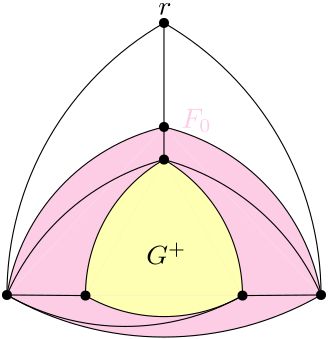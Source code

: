 <?xml version="1.0"?>
<!DOCTYPE ipe SYSTEM "ipe.dtd">
<ipe version="70206" creator="Ipe 7.2.7">
<info created="D:20190521114737" modified="D:20190522105602"/>
<ipestyle name="basic">
<symbol name="arrow/arc(spx)">
<path stroke="sym-stroke" fill="sym-stroke" pen="sym-pen">
0 0 m
-1 0.333 l
-1 -0.333 l
h
</path>
</symbol>
<symbol name="arrow/farc(spx)">
<path stroke="sym-stroke" fill="white" pen="sym-pen">
0 0 m
-1 0.333 l
-1 -0.333 l
h
</path>
</symbol>
<symbol name="arrow/ptarc(spx)">
<path stroke="sym-stroke" fill="sym-stroke" pen="sym-pen">
0 0 m
-1 0.333 l
-0.8 0 l
-1 -0.333 l
h
</path>
</symbol>
<symbol name="arrow/fptarc(spx)">
<path stroke="sym-stroke" fill="white" pen="sym-pen">
0 0 m
-1 0.333 l
-0.8 0 l
-1 -0.333 l
h
</path>
</symbol>
<symbol name="mark/circle(sx)" transformations="translations">
<path fill="sym-stroke">
0.6 0 0 0.6 0 0 e
0.4 0 0 0.4 0 0 e
</path>
</symbol>
<symbol name="mark/disk(sx)" transformations="translations">
<path fill="sym-stroke">
0.6 0 0 0.6 0 0 e
</path>
</symbol>
<symbol name="mark/fdisk(sfx)" transformations="translations">
<group>
<path fill="sym-fill">
0.5 0 0 0.5 0 0 e
</path>
<path fill="sym-stroke" fillrule="eofill">
0.6 0 0 0.6 0 0 e
0.4 0 0 0.4 0 0 e
</path>
</group>
</symbol>
<symbol name="mark/box(sx)" transformations="translations">
<path fill="sym-stroke" fillrule="eofill">
-0.6 -0.6 m
0.6 -0.6 l
0.6 0.6 l
-0.6 0.6 l
h
-0.4 -0.4 m
0.4 -0.4 l
0.4 0.4 l
-0.4 0.4 l
h
</path>
</symbol>
<symbol name="mark/square(sx)" transformations="translations">
<path fill="sym-stroke">
-0.6 -0.6 m
0.6 -0.6 l
0.6 0.6 l
-0.6 0.6 l
h
</path>
</symbol>
<symbol name="mark/fsquare(sfx)" transformations="translations">
<group>
<path fill="sym-fill">
-0.5 -0.5 m
0.5 -0.5 l
0.5 0.5 l
-0.5 0.5 l
h
</path>
<path fill="sym-stroke" fillrule="eofill">
-0.6 -0.6 m
0.6 -0.6 l
0.6 0.6 l
-0.6 0.6 l
h
-0.4 -0.4 m
0.4 -0.4 l
0.4 0.4 l
-0.4 0.4 l
h
</path>
</group>
</symbol>
<symbol name="mark/cross(sx)" transformations="translations">
<group>
<path fill="sym-stroke">
-0.43 -0.57 m
0.57 0.43 l
0.43 0.57 l
-0.57 -0.43 l
h
</path>
<path fill="sym-stroke">
-0.43 0.57 m
0.57 -0.43 l
0.43 -0.57 l
-0.57 0.43 l
h
</path>
</group>
</symbol>
<symbol name="arrow/fnormal(spx)">
<path stroke="sym-stroke" fill="white" pen="sym-pen">
0 0 m
-1 0.333 l
-1 -0.333 l
h
</path>
</symbol>
<symbol name="arrow/pointed(spx)">
<path stroke="sym-stroke" fill="sym-stroke" pen="sym-pen">
0 0 m
-1 0.333 l
-0.8 0 l
-1 -0.333 l
h
</path>
</symbol>
<symbol name="arrow/fpointed(spx)">
<path stroke="sym-stroke" fill="white" pen="sym-pen">
0 0 m
-1 0.333 l
-0.8 0 l
-1 -0.333 l
h
</path>
</symbol>
<symbol name="arrow/linear(spx)">
<path stroke="sym-stroke" pen="sym-pen">
-1 0.333 m
0 0 l
-1 -0.333 l
</path>
</symbol>
<symbol name="arrow/fdouble(spx)">
<path stroke="sym-stroke" fill="white" pen="sym-pen">
0 0 m
-1 0.333 l
-1 -0.333 l
h
-1 0 m
-2 0.333 l
-2 -0.333 l
h
</path>
</symbol>
<symbol name="arrow/double(spx)">
<path stroke="sym-stroke" fill="sym-stroke" pen="sym-pen">
0 0 m
-1 0.333 l
-1 -0.333 l
h
-1 0 m
-2 0.333 l
-2 -0.333 l
h
</path>
</symbol>
<pen name="heavier" value="0.8"/>
<pen name="fat" value="1.2"/>
<pen name="ultrafat" value="2"/>
<symbolsize name="large" value="5"/>
<symbolsize name="small" value="2"/>
<symbolsize name="tiny" value="1.1"/>
<arrowsize name="large" value="10"/>
<arrowsize name="small" value="5"/>
<arrowsize name="tiny" value="3"/>
<color name="red" value="1 0 0"/>
<color name="green" value="0 1 0"/>
<color name="blue" value="0 0 1"/>
<color name="yellow" value="1 1 0"/>
<color name="orange" value="1 0.647 0"/>
<color name="gold" value="1 0.843 0"/>
<color name="purple" value="0.627 0.125 0.941"/>
<color name="gray" value="0.745"/>
<color name="brown" value="0.647 0.165 0.165"/>
<color name="navy" value="0 0 0.502"/>
<color name="pink" value="1 0.753 0.796"/>
<color name="seagreen" value="0.18 0.545 0.341"/>
<color name="turquoise" value="0.251 0.878 0.816"/>
<color name="violet" value="0.933 0.51 0.933"/>
<color name="darkblue" value="0 0 0.545"/>
<color name="darkcyan" value="0 0.545 0.545"/>
<color name="darkgray" value="0.663"/>
<color name="darkgreen" value="0 0.392 0"/>
<color name="darkmagenta" value="0.545 0 0.545"/>
<color name="darkorange" value="1 0.549 0"/>
<color name="darkred" value="0.545 0 0"/>
<color name="lightblue" value="0.678 0.847 0.902"/>
<color name="lightcyan" value="0.878 1 1"/>
<color name="lightgray" value="0.827"/>
<color name="lightgreen" value="0.565 0.933 0.565"/>
<color name="lightyellow" value="1 1 0.878"/>
<dashstyle name="dashed" value="[4] 0"/>
<dashstyle name="dotted" value="[1 3] 0"/>
<dashstyle name="dash dotted" value="[4 2 1 2] 0"/>
<dashstyle name="dash dot dotted" value="[4 2 1 2 1 2] 0"/>
<textsize name="large" value="\large"/>
<textsize name="small" value="\small"/>
<textsize name="tiny" value="\tiny"/>
<textsize name="Large" value="\Large"/>
<textsize name="LARGE" value="\LARGE"/>
<textsize name="huge" value="\huge"/>
<textsize name="Huge" value="\Huge"/>
<textsize name="footnote" value="\footnotesize"/>
<textstyle name="center" begin="\begin{center}" end="\end{center}"/>
<textstyle name="itemize" begin="\begin{itemize}" end="\end{itemize}"/>
<textstyle name="item" begin="\begin{itemize}\item{}" end="\end{itemize}"/>
<gridsize name="4 pts" value="4"/>
<gridsize name="8 pts (~3 mm)" value="8"/>
<gridsize name="16 pts (~6 mm)" value="16"/>
<gridsize name="32 pts (~12 mm)" value="32"/>
<gridsize name="10 pts (~3.5 mm)" value="10"/>
<gridsize name="20 pts (~7 mm)" value="20"/>
<gridsize name="14 pts (~5 mm)" value="14"/>
<gridsize name="28 pts (~10 mm)" value="28"/>
<gridsize name="56 pts (~20 mm)" value="56"/>
<anglesize name="90 deg" value="90"/>
<anglesize name="60 deg" value="60"/>
<anglesize name="45 deg" value="45"/>
<anglesize name="30 deg" value="30"/>
<anglesize name="22.5 deg" value="22.5"/>
<opacity name="10%" value="0.1"/>
<opacity name="30%" value="0.3"/>
<opacity name="50%" value="0.5"/>
<opacity name="75%" value="0.75"/>
<tiling name="falling" angle="-60" step="4" width="1"/>
<tiling name="rising" angle="30" step="4" width="1"/>
</ipestyle>
<ipestyle name="brew">
<color name="aliceblue" value="0.941 0.973 1"/>
<color name="brew1" value="0.552 0.827 0.78"/>
<color name="brew2" value="1 1 0.701"/>
<color name="brew3" value="0.745 0.729 0.854"/>
<color name="brew4" value="0.984 0.501 0.447"/>
<color name="brew5" value="0.501 0.694 0.827"/>
<color name="brew6" value="0.992 0.705 0.384"/>
<color name="brew7" value="0.701 0.87 0.411"/>
<color name="brew8" value="0.988 0.803 0.898"/>
</ipestyle>
<ipestyle>
<opacity name="10%" value="0.1"/>
<opacity name="30%" value="0.3"/>
<opacity name="50%" value="0.5"/>
<opacity name="20%" value="0.2"/>
<opacity name="40%" value="0.4"/>
<opacity name="60%" value="0.6"/>
<opacity name="70%" value="0.7"/>
<opacity name="80%" value="0.8"/>
<opacity name="90%" value="0.9"/>
</ipestyle>
<page>
<layer name="base"/>
<layer name="bfs-tree"/>
<layer name="modified"/>
<layer name="modified-bst"/>
<layer name="F_0"/>
<view layers="base F_0" active="F_0"/>
<view layers="base bfs-tree" active="F_0"/>
<view layers="base modified" active="modified"/>
<view layers="base modified modified-bst" active="modified"/>
<path layer="F_0" fill="brew8">
322.143 628.654 m
265.609 568.169 l
378.677 568.171 l
h
</path>
<path matrix="-1.02 0 0 -1.02 650.729 1229.13" fill="brew8">
377.569 648 m
110.851 0 0 110.851 322.144 552 266.718 648 a
</path>
<path matrix="-0.51 0 0 0.51 486.436 299.77" fill="brew8">
322.143 644.874 m
146.785 0 0 146.785 356.067 502.063 211.292 526.275 a
</path>
<path matrix="0.51 0 0 0.51 157.85 299.769" fill="brew8">
322.143 644.874 m
146.785 0 0 146.785 356.067 502.063 211.292 526.275 a
</path>
<path layer="base" matrix="0.51 0 0 0.51 157.85 299.769" stroke="black">
322.143 621.851 m
322.142 718.275 l
</path>
<path matrix="-1.02 0 0 -1.02 650.729 1229.13" stroke="black">
377.569 648 m
110.851 0 0 110.851 322.144 552 266.718 648 a
</path>
<path matrix="-1.02 0 0 -1.02 650.729 1229.13" stroke="black">
322.144 552 m
110.851 0 0 110.851 266.718 648 377.569 648 a
</path>
<path matrix="-1.02 0 0 -1.02 650.729 1229.13" stroke="black">
266.718 648 m
110.851 0 0 110.851 377.569 648 322.144 552 a
</path>
<use layer="modified" matrix="0.51 0 0 0.51 157.85 299.769" name="mark/disk(sx)" pos="238.725 526.065" size="normal" stroke="black"/>
<use matrix="0.51 0 0 0.51 157.85 299.769" name="mark/disk(sx)" pos="405.793 526.067" size="normal" stroke="black"/>
<path layer="modified-bst" matrix="0.51 0 0 0.51 157.85 299.769" stroke="black" pen="ultrafat">
322.142 718.275 m
322.143 621.851 l
</path>
<path layer="base" matrix="-0.51 0 0 -0.51 486.436 898.433" stroke="black" fill="brew2">
377.569 648 m
110.851 0 0 110.851 322.144 552 266.718 648 a
</path>
<path layer="modified-bst" matrix="-0.51 0 0 -0.51 486.436 898.433" stroke="black" pen="ultrafat">
266.718 648 m
110.851 0 0 110.851 377.569 648 322.144 552 a
</path>
<path matrix="-0.51 0 0 -0.51 486.436 898.433" stroke="black" pen="ultrafat">
322.144 552 m
110.851 0 0 110.851 266.718 648 377.569 648 a
</path>
<path layer="base" matrix="-0.51 0 0 -0.51 486.436 898.433" fill="brew2">
266.718 648 m
322.144 552 l
377.569 648 l
h
</path>
<text matrix="-0.51 0 0 -0.51 486.436 892.433" transformations="translations" pos="320.519 614.251" stroke="black" type="label" width="14.447" height="7.933" depth="0" halign="center" valign="baseline" style="math">G^+</text>
<path matrix="-0.51 0 0 -0.51 486.437 898.432" stroke="black" fill="brew2">
322.144 552 m
110.851 0 0 110.851 266.718 648 377.569 648 a
</path>
<path matrix="-0.51 0 0 -0.51 486.437 898.432" stroke="black" fill="brew2">
266.718 648 m
110.851 0 0 110.851 377.569 648 322.144 552 a
</path>
<path layer="modified-bst" matrix="0.51 0 0 0.51 157.85 299.769" stroke="black" pen="ultrafat">
377.569 525.851 m
365.387 549.709 l
</path>
<path matrix="0.51 0 0 0.51 157.85 299.769" stroke="black" pen="ultrafat">
377.569 525.851 m
353.022 533.724 l
</path>
<path matrix="0.51 0 0 0.51 157.85 299.769" stroke="black" pen="ultrafat">
377.569 525.851 m
345.784 520.454 l
</path>
<path matrix="0.51 0 0 0.51 157.85 299.769" stroke="black" pen="ultrafat">
266.718 525.851 m
284.258 550.01 l
</path>
<path matrix="0.51 0 0 0.51 157.85 299.769" stroke="black" pen="ultrafat">
266.718 525.851 m
297.528 538.248 l
</path>
<path matrix="0.51 0 0 0.51 157.85 299.769" stroke="black" pen="ultrafat">
266.718 525.851 m
306.274 524.073 l
</path>
<path matrix="0.51 0 0 0.51 157.85 299.769" stroke="black" pen="ultrafat">
322.143 621.851 m
296.321 586.504 l
</path>
<path matrix="0.51 0 0 0.51 157.85 299.769" stroke="black" pen="ultrafat">
322.143 621.851 m
317.735 584.392 l
</path>
<path matrix="0.51 0 0 0.51 157.85 299.769" stroke="black" pen="ultrafat">
322.143 621.851 m
339.45 589.821 l
</path>
<path matrix="-1.02 0 0 -1.02 650.729 1229.13" stroke="black" pen="ultrafat">
322.144 552 m
110.851 0 0 110.851 266.718 648 377.569 648 a
</path>
<path matrix="-1.02 0 0 -1.02 650.729 1229.13" stroke="black" pen="ultrafat">
266.718 648 m
110.851 0 0 110.851 377.569 648 322.144 552 a
</path>
<text layer="modified" matrix="0.51 0 0 0.51 167.01 299.769" transformations="translations" pos="309.592 624.203" stroke="black" type="label" width="8.964" height="4.294" depth="1.49" valign="baseline" style="math">r_0</text>
<path layer="modified-bst" matrix="0.51 0 0 0.51 157.85 299.769" stroke="black" pen="ultrafat">
211.292 526.28 m
238.725 526.065 l
</path>
<path matrix="0.51 0 0 0.51 157.85 299.769" stroke="black" pen="ultrafat">
432.994 526.28 m
405.793 526.067 l
</path>
<path layer="bfs-tree" matrix="-1.02 0 0 -1.02 650.729 1229.13" stroke="brew5">
266.718 648 m
110.851 0 0 110.851 377.569 648 322.144 552 a
</path>
<path matrix="-1.02 0 0 -1.02 650.729 1229.13" stroke="brew5">
322.144 552 m
110.851 0 0 110.851 266.718 648 377.569 648 a
</path>
<path matrix="-1.02 0 0 -1.02 650.729 1229.13" stroke="brew5" pen="ultrafat">
322.144 552 m
110.851 0 0 110.851 266.718 648 377.569 648 a
</path>
<path matrix="-1.02 0 0 -1.02 650.729 1229.13" stroke="brew5" pen="ultrafat">
266.718 648 m
110.851 0 0 110.851 377.569 648 322.144 552 a
</path>
<path matrix="0.51 0 0 0.51 157.85 299.769" stroke="brew5" pen="ultrafat">
322.143 621.851 m
322.142 718.275 l
</path>
<path matrix="0.51 0 0 0.51 157.85 299.769" stroke="brew5" pen="ultrafat">
377.569 525.851 m
365.387 549.709 l
</path>
<path matrix="0.51 0 0 0.51 157.85 299.769" stroke="brew5" pen="ultrafat">
377.569 525.851 m
353.022 533.724 l
</path>
<path matrix="0.51 0 0 0.51 157.85 299.769" stroke="brew5" pen="ultrafat">
377.569 525.851 m
345.784 520.454 l
</path>
<path matrix="0.51 0 0 0.51 157.85 299.769" stroke="brew5" pen="ultrafat">
266.718 525.851 m
284.258 550.01 l
</path>
<path matrix="0.51 0 0 0.51 157.85 299.769" stroke="brew5" pen="ultrafat">
266.718 525.851 m
297.528 538.248 l
</path>
<path matrix="0.51 0 0 0.51 157.85 299.769" stroke="brew5" pen="ultrafat">
266.718 525.851 m
306.274 524.073 l
</path>
<path matrix="0.51 0 0 0.51 157.85 299.769" stroke="brew5" pen="ultrafat">
322.143 621.851 m
296.321 586.504 l
</path>
<path matrix="0.51 0 0 0.51 157.85 299.769" stroke="brew5" pen="ultrafat">
322.143 621.851 m
317.735 584.392 l
</path>
<path matrix="0.51 0 0 0.51 157.85 299.769" stroke="brew5" pen="ultrafat">
322.143 621.851 m
339.45 589.821 l
</path>
<use layer="base" matrix="0.51 0 0 0.51 157.85 299.769" name="mark/disk(sx)" pos="322.143 644.874" size="normal" stroke="black"/>
<use matrix="0.51 0 0 0.51 157.85 278.859" name="mark/disk(sx)" pos="322.144 662.851" size="normal" stroke="black"/>
<path matrix="0.51 0 0 0.51 157.85 299.769" stroke="black">
377.569 525.851 m
432.994 526.275 l
</path>
<use matrix="1.02 0 0 1.02 -6.4432 -10.0181" name="mark/disk(sx)" pos="377.569 566.851" size="normal" stroke="black"/>
<path layer="bfs-tree" matrix="0.51 0 0 0.51 157.85 299.769" stroke="brew5" pen="ultrafat">
377.569 525.851 m
432.994 526.275 l
</path>
<path layer="base" matrix="0.51 0 0 0.51 157.85 299.769" stroke="black">
211.292 526.275 m
266.718 525.851 l
</path>
<path layer="bfs-tree" matrix="0.51 0 0 0.51 157.85 299.769" stroke="brew5" pen="ultrafat">
211.292 526.275 m
266.718 525.851 l
</path>
<use layer="base" matrix="0.51 0 0 0.51 157.85 278.859" name="mark/disk(sx)" pos="266.718 566.851" size="normal" stroke="black"/>
<use matrix="1.02 0 0 1.02 -6.4432 -10.0181" name="mark/disk(sx)" pos="266.718 566.851" size="normal" stroke="black"/>
<use matrix="0.51 0 0 0.51 157.85 278.859" name="mark/disk(sx)" pos="377.569 566.851" size="normal" stroke="black"/>
<path matrix="0.51 0 0 0.51 157.85 299.769" stroke="black">
322.143 644.874 m
146.785 0 0 146.785 356.067 502.063 211.292 526.275 a
</path>
<path matrix="-1 0 0 1 644.288 0" stroke="black">
322.144 616.912 m
86.1748 0 0 -86.1748 299.691 533.714 378.677 568.17 a
</path>
<path matrix="-0.51 0 0 0.51 486.436 299.77" stroke="black">
322.143 644.874 m
146.785 0 0 146.785 356.067 502.063 211.292 526.275 a
</path>
<path stroke="black">
322.144 616.912 m
86.1748 0 0 -86.1748 299.691 533.714 378.677 568.17 a
</path>
<text matrix="0.51 0 0 0.51 157.85 297.199" transformations="translations" pos="322.862 729.159" stroke="black" type="label" width="4.771" height="4.289" depth="0" halign="center" valign="baseline" style="math">r</text>
<use matrix="1.02 0 0 1.02 -6.4432 -10.0181" name="mark/disk(sx)" pos="322.144 662.851" size="normal" stroke="black"/>
<path stroke="black">
350.411 567.952 m
85.7206 0 0 -85.7206 308.201 642.56 265.609 568.169 a
</path>
<path layer="modified" stroke="black">
322.144 616.912 m
67.2122 0 0 67.2122 345.283 553.808 279.6 568.062 a
</path>
<path matrix="-1 0 0 1 644.288 0" stroke="black">
322.144 616.912 m
67.2122 0 0 67.2122 345.283 553.808 279.6 568.062 a
</path>
<text layer="F_0" matrix="1 0 0 1 0 -3" transformations="translations" pos="328.417 631.322" stroke="brew8" type="label" width="10.876" height="6.812" depth="1.49" valign="baseline" style="math">F_0</text>
</page>
</ipe>
